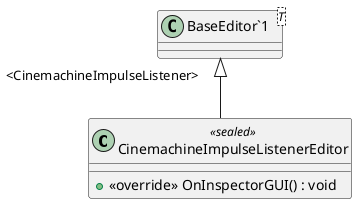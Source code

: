 @startuml
class CinemachineImpulseListenerEditor <<sealed>> {
    + <<override>> OnInspectorGUI() : void
}
class "BaseEditor`1"<T> {
}
"BaseEditor`1" "<CinemachineImpulseListener>" <|-- CinemachineImpulseListenerEditor
@enduml

